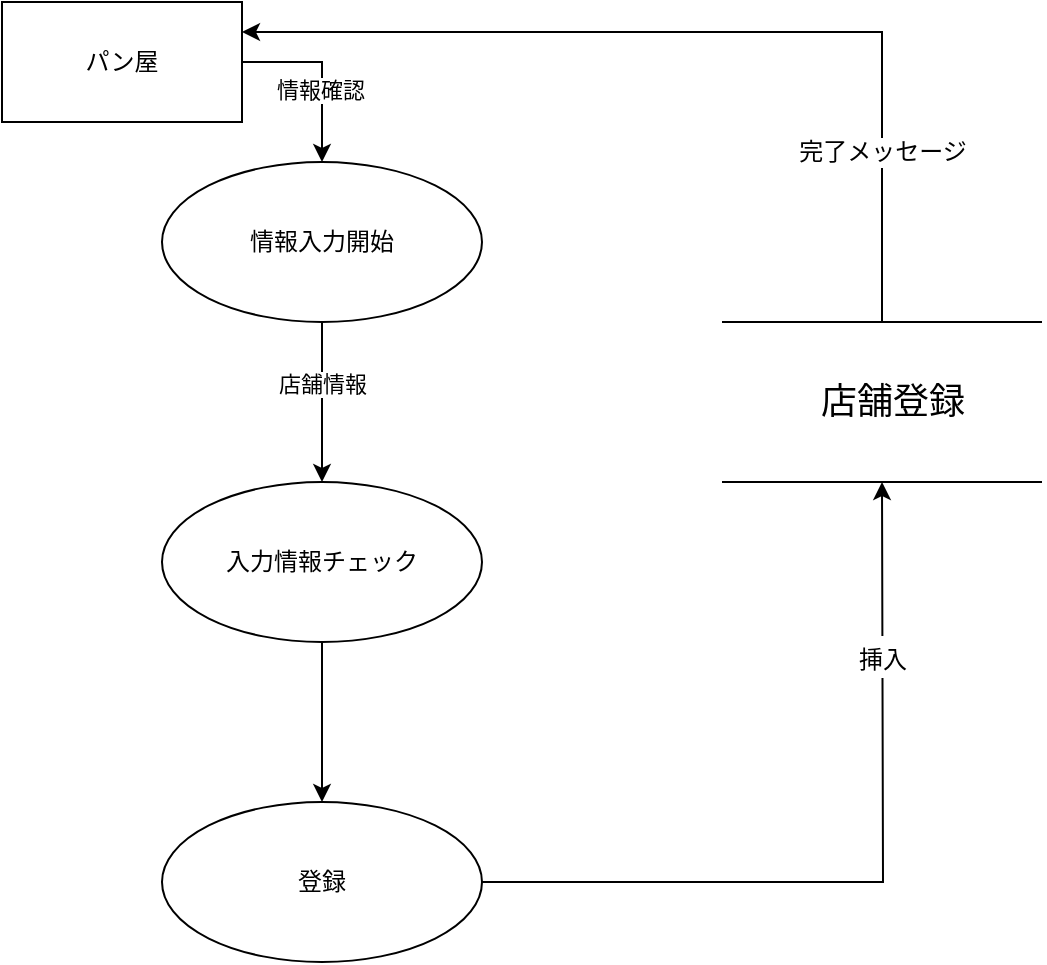 <mxfile version="16.5.6" type="github">
  <diagram id="C5RBs43oDa-KdzZeNtuy" name="Page-1">
    <mxGraphModel dx="1038" dy="579" grid="1" gridSize="10" guides="1" tooltips="1" connect="1" arrows="1" fold="1" page="1" pageScale="1" pageWidth="827" pageHeight="1169" math="0" shadow="0">
      <root>
        <mxCell id="WIyWlLk6GJQsqaUBKTNV-0" />
        <mxCell id="WIyWlLk6GJQsqaUBKTNV-1" parent="WIyWlLk6GJQsqaUBKTNV-0" />
        <mxCell id="1Dhgc0LDKFAmTWi2APx2-13" style="edgeStyle=orthogonalEdgeStyle;rounded=0;orthogonalLoop=1;jettySize=auto;html=1;exitX=1;exitY=0.5;exitDx=0;exitDy=0;entryX=0.5;entryY=0;entryDx=0;entryDy=0;" edge="1" parent="WIyWlLk6GJQsqaUBKTNV-1" source="1Dhgc0LDKFAmTWi2APx2-0" target="1Dhgc0LDKFAmTWi2APx2-1">
          <mxGeometry relative="1" as="geometry" />
        </mxCell>
        <mxCell id="1Dhgc0LDKFAmTWi2APx2-14" value="情報確認" style="edgeLabel;html=1;align=center;verticalAlign=middle;resizable=0;points=[];" vertex="1" connectable="0" parent="1Dhgc0LDKFAmTWi2APx2-13">
          <mxGeometry x="0.204" y="-1" relative="1" as="geometry">
            <mxPoint as="offset" />
          </mxGeometry>
        </mxCell>
        <mxCell id="1Dhgc0LDKFAmTWi2APx2-0" value="パン屋" style="rounded=0;whiteSpace=wrap;html=1;" vertex="1" parent="WIyWlLk6GJQsqaUBKTNV-1">
          <mxGeometry x="80" y="80" width="120" height="60" as="geometry" />
        </mxCell>
        <mxCell id="1Dhgc0LDKFAmTWi2APx2-7" style="edgeStyle=orthogonalEdgeStyle;rounded=0;orthogonalLoop=1;jettySize=auto;html=1;exitX=0.5;exitY=1;exitDx=0;exitDy=0;entryX=0.5;entryY=0;entryDx=0;entryDy=0;" edge="1" parent="WIyWlLk6GJQsqaUBKTNV-1" source="1Dhgc0LDKFAmTWi2APx2-1" target="1Dhgc0LDKFAmTWi2APx2-2">
          <mxGeometry relative="1" as="geometry" />
        </mxCell>
        <mxCell id="1Dhgc0LDKFAmTWi2APx2-8" value="店舗情報" style="edgeLabel;html=1;align=center;verticalAlign=middle;resizable=0;points=[];" vertex="1" connectable="0" parent="1Dhgc0LDKFAmTWi2APx2-7">
          <mxGeometry x="-0.227" relative="1" as="geometry">
            <mxPoint as="offset" />
          </mxGeometry>
        </mxCell>
        <mxCell id="1Dhgc0LDKFAmTWi2APx2-1" value="情報入力開始" style="ellipse;whiteSpace=wrap;html=1;" vertex="1" parent="WIyWlLk6GJQsqaUBKTNV-1">
          <mxGeometry x="160" y="160" width="160" height="80" as="geometry" />
        </mxCell>
        <mxCell id="1Dhgc0LDKFAmTWi2APx2-9" style="edgeStyle=orthogonalEdgeStyle;rounded=0;orthogonalLoop=1;jettySize=auto;html=1;exitX=0.5;exitY=1;exitDx=0;exitDy=0;entryX=0.5;entryY=0;entryDx=0;entryDy=0;" edge="1" parent="WIyWlLk6GJQsqaUBKTNV-1" source="1Dhgc0LDKFAmTWi2APx2-2" target="1Dhgc0LDKFAmTWi2APx2-3">
          <mxGeometry relative="1" as="geometry" />
        </mxCell>
        <mxCell id="1Dhgc0LDKFAmTWi2APx2-2" value="入力情報チェック" style="ellipse;whiteSpace=wrap;html=1;" vertex="1" parent="WIyWlLk6GJQsqaUBKTNV-1">
          <mxGeometry x="160" y="320" width="160" height="80" as="geometry" />
        </mxCell>
        <mxCell id="1Dhgc0LDKFAmTWi2APx2-18" style="edgeStyle=orthogonalEdgeStyle;rounded=0;orthogonalLoop=1;jettySize=auto;html=1;exitX=1;exitY=0.5;exitDx=0;exitDy=0;fontSize=18;" edge="1" parent="WIyWlLk6GJQsqaUBKTNV-1" source="1Dhgc0LDKFAmTWi2APx2-3">
          <mxGeometry relative="1" as="geometry">
            <mxPoint x="520" y="320" as="targetPoint" />
          </mxGeometry>
        </mxCell>
        <mxCell id="1Dhgc0LDKFAmTWi2APx2-19" value="&lt;span style=&quot;font-size: 12px&quot;&gt;挿入&lt;/span&gt;" style="edgeLabel;html=1;align=center;verticalAlign=middle;resizable=0;points=[];fontSize=18;" vertex="1" connectable="0" parent="1Dhgc0LDKFAmTWi2APx2-18">
          <mxGeometry x="0.565" relative="1" as="geometry">
            <mxPoint as="offset" />
          </mxGeometry>
        </mxCell>
        <mxCell id="1Dhgc0LDKFAmTWi2APx2-3" value="登録" style="ellipse;whiteSpace=wrap;html=1;" vertex="1" parent="WIyWlLk6GJQsqaUBKTNV-1">
          <mxGeometry x="160" y="480" width="160" height="80" as="geometry" />
        </mxCell>
        <mxCell id="1Dhgc0LDKFAmTWi2APx2-15" value="" style="endArrow=none;html=1;rounded=0;" edge="1" parent="WIyWlLk6GJQsqaUBKTNV-1">
          <mxGeometry width="50" height="50" relative="1" as="geometry">
            <mxPoint x="440" y="240" as="sourcePoint" />
            <mxPoint x="600" y="240" as="targetPoint" />
            <Array as="points">
              <mxPoint x="520" y="240" />
            </Array>
          </mxGeometry>
        </mxCell>
        <mxCell id="1Dhgc0LDKFAmTWi2APx2-16" value="" style="endArrow=none;html=1;rounded=0;" edge="1" parent="WIyWlLk6GJQsqaUBKTNV-1">
          <mxGeometry width="50" height="50" relative="1" as="geometry">
            <mxPoint x="440" y="320" as="sourcePoint" />
            <mxPoint x="600" y="320" as="targetPoint" />
          </mxGeometry>
        </mxCell>
        <mxCell id="1Dhgc0LDKFAmTWi2APx2-17" value="&lt;font style=&quot;font-size: 18px&quot;&gt;店舗登録&lt;/font&gt;" style="text;html=1;align=center;verticalAlign=middle;resizable=0;points=[];autosize=1;strokeColor=none;fillColor=none;" vertex="1" parent="WIyWlLk6GJQsqaUBKTNV-1">
          <mxGeometry x="480" y="270" width="90" height="20" as="geometry" />
        </mxCell>
        <mxCell id="1Dhgc0LDKFAmTWi2APx2-20" value="" style="endArrow=classic;html=1;rounded=0;fontSize=12;entryX=1;entryY=0.25;entryDx=0;entryDy=0;" edge="1" parent="WIyWlLk6GJQsqaUBKTNV-1" target="1Dhgc0LDKFAmTWi2APx2-0">
          <mxGeometry width="50" height="50" relative="1" as="geometry">
            <mxPoint x="520" y="240" as="sourcePoint" />
            <mxPoint x="520" y="260" as="targetPoint" />
            <Array as="points">
              <mxPoint x="520" y="95" />
            </Array>
          </mxGeometry>
        </mxCell>
        <mxCell id="1Dhgc0LDKFAmTWi2APx2-21" value="完了メッセージ" style="edgeLabel;html=1;align=center;verticalAlign=middle;resizable=0;points=[];fontSize=12;" vertex="1" connectable="0" parent="1Dhgc0LDKFAmTWi2APx2-20">
          <mxGeometry x="-0.634" relative="1" as="geometry">
            <mxPoint as="offset" />
          </mxGeometry>
        </mxCell>
      </root>
    </mxGraphModel>
  </diagram>
</mxfile>
